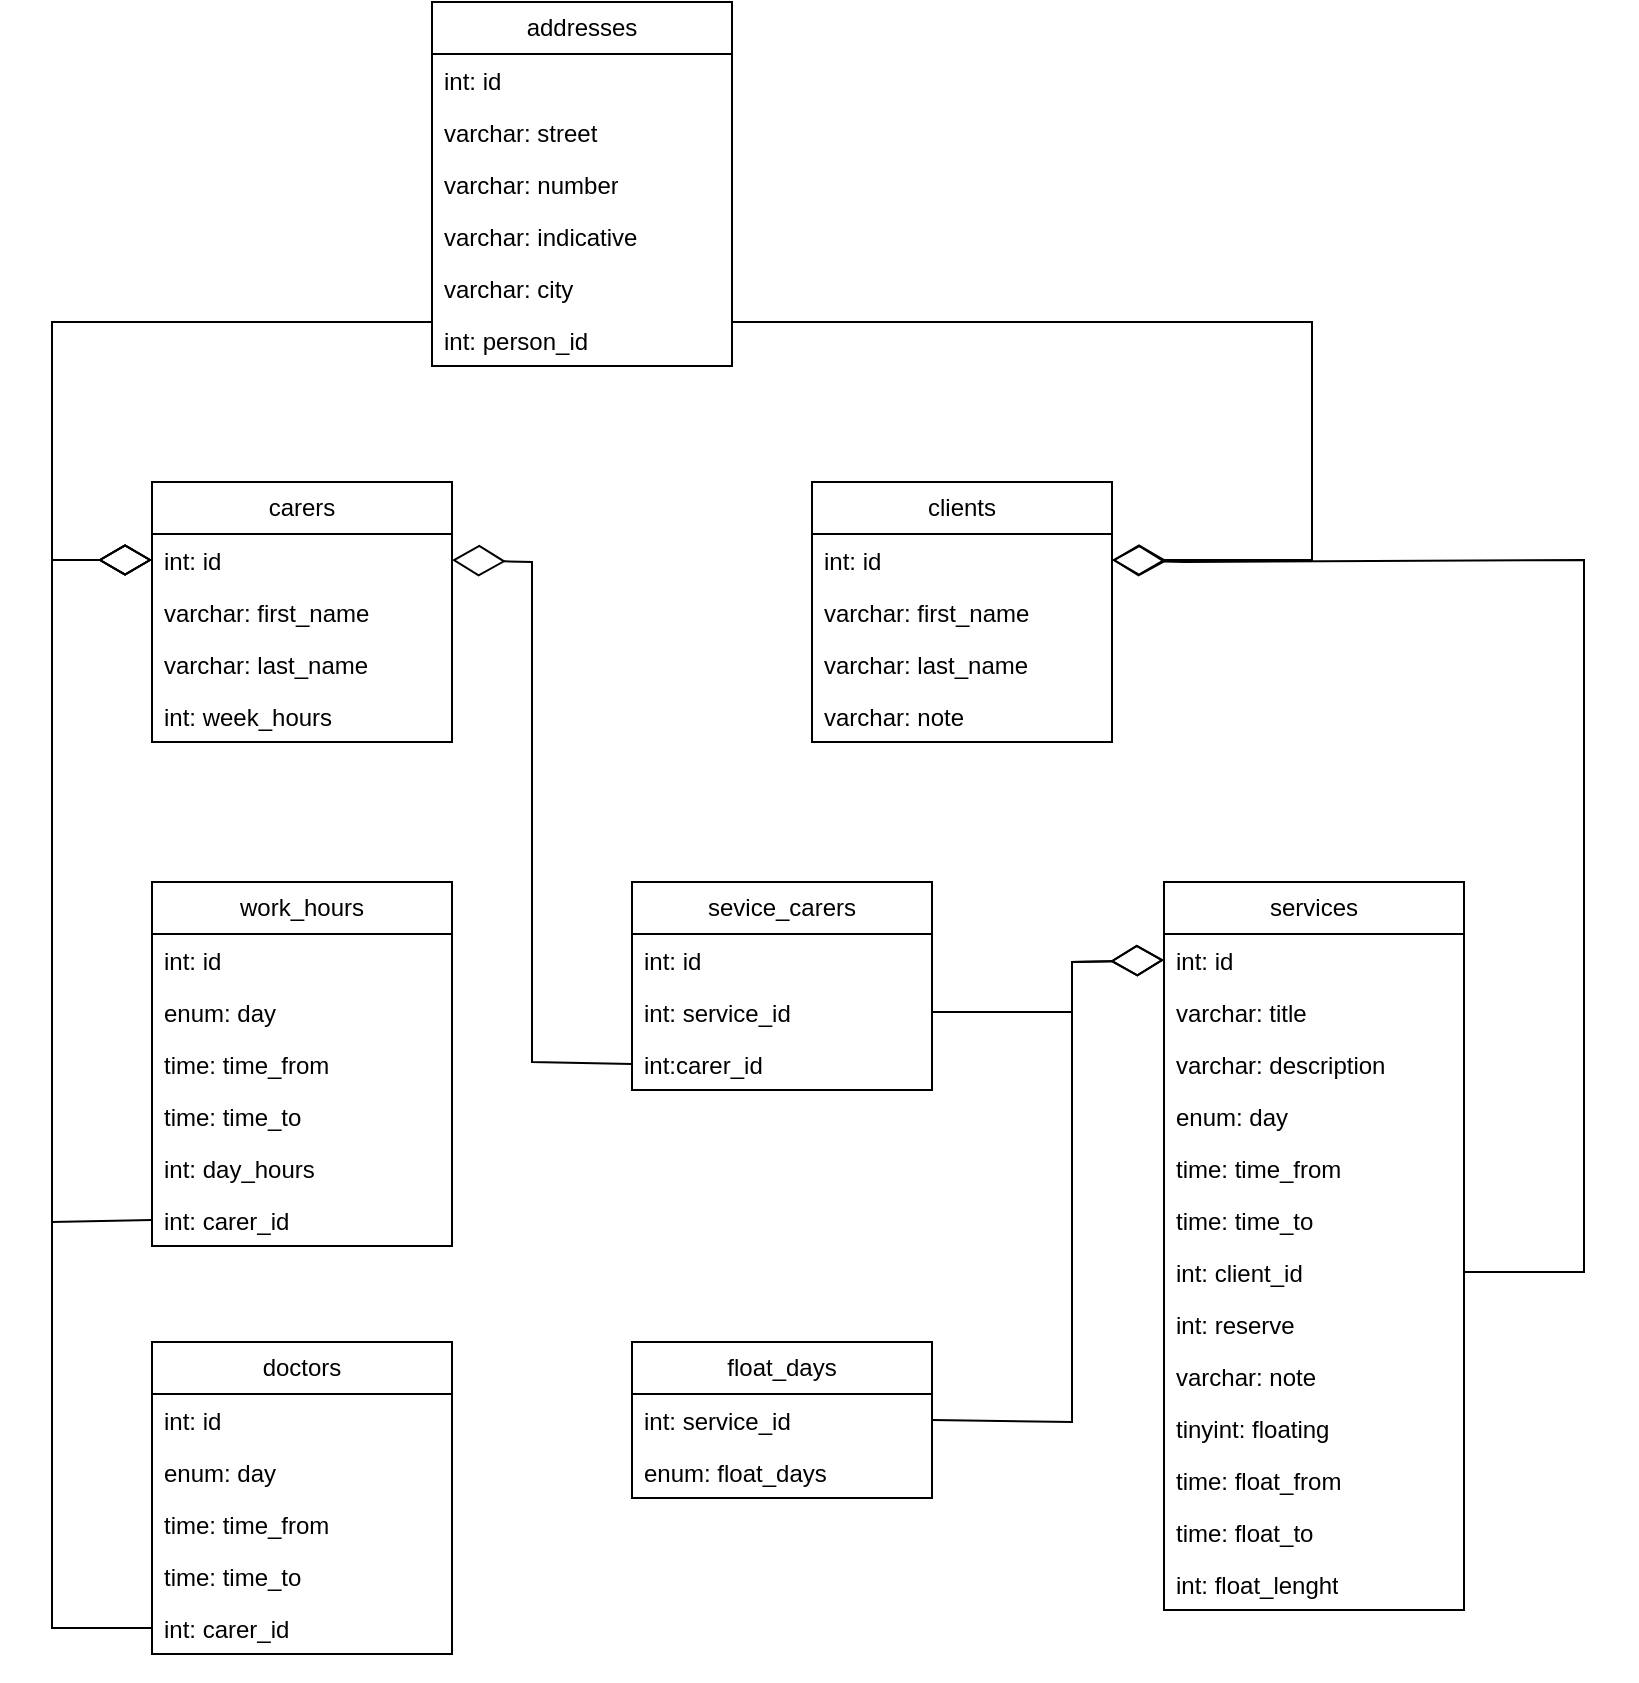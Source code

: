 <mxfile version="24.7.14">
  <diagram id="C5RBs43oDa-KdzZeNtuy" name="Page-1">
    <mxGraphModel dx="1678" dy="888" grid="1" gridSize="10" guides="1" tooltips="1" connect="1" arrows="1" fold="1" page="1" pageScale="1" pageWidth="827" pageHeight="1169" math="0" shadow="0">
      <root>
        <mxCell id="WIyWlLk6GJQsqaUBKTNV-0" />
        <mxCell id="WIyWlLk6GJQsqaUBKTNV-1" parent="WIyWlLk6GJQsqaUBKTNV-0" />
        <mxCell id="ezaj65RLWQcg5phsYEvT-1" value="carers" style="swimlane;fontStyle=0;childLayout=stackLayout;horizontal=1;startSize=26;fillColor=none;horizontalStack=0;resizeParent=1;resizeParentMax=0;resizeLast=0;collapsible=1;marginBottom=0;whiteSpace=wrap;html=1;" parent="WIyWlLk6GJQsqaUBKTNV-1" vertex="1">
          <mxGeometry x="81" y="260" width="150" height="130" as="geometry" />
        </mxCell>
        <mxCell id="ezaj65RLWQcg5phsYEvT-2" value="int: id" style="text;strokeColor=none;fillColor=none;align=left;verticalAlign=top;spacingLeft=4;spacingRight=4;overflow=hidden;rotatable=0;points=[[0,0.5],[1,0.5]];portConstraint=eastwest;whiteSpace=wrap;html=1;" parent="ezaj65RLWQcg5phsYEvT-1" vertex="1">
          <mxGeometry y="26" width="150" height="26" as="geometry" />
        </mxCell>
        <mxCell id="ezaj65RLWQcg5phsYEvT-3" value="varchar: first_name" style="text;strokeColor=none;fillColor=none;align=left;verticalAlign=top;spacingLeft=4;spacingRight=4;overflow=hidden;rotatable=0;points=[[0,0.5],[1,0.5]];portConstraint=eastwest;whiteSpace=wrap;html=1;" parent="ezaj65RLWQcg5phsYEvT-1" vertex="1">
          <mxGeometry y="52" width="150" height="26" as="geometry" />
        </mxCell>
        <mxCell id="ezaj65RLWQcg5phsYEvT-4" value="varchar: last_name" style="text;strokeColor=none;fillColor=none;align=left;verticalAlign=top;spacingLeft=4;spacingRight=4;overflow=hidden;rotatable=0;points=[[0,0.5],[1,0.5]];portConstraint=eastwest;whiteSpace=wrap;html=1;" parent="ezaj65RLWQcg5phsYEvT-1" vertex="1">
          <mxGeometry y="78" width="150" height="26" as="geometry" />
        </mxCell>
        <mxCell id="ezaj65RLWQcg5phsYEvT-5" value="int: week_hours" style="text;strokeColor=none;fillColor=none;align=left;verticalAlign=top;spacingLeft=4;spacingRight=4;overflow=hidden;rotatable=0;points=[[0,0.5],[1,0.5]];portConstraint=eastwest;whiteSpace=wrap;html=1;" parent="ezaj65RLWQcg5phsYEvT-1" vertex="1">
          <mxGeometry y="104" width="150" height="26" as="geometry" />
        </mxCell>
        <mxCell id="ezaj65RLWQcg5phsYEvT-6" value="clients" style="swimlane;fontStyle=0;childLayout=stackLayout;horizontal=1;startSize=26;fillColor=none;horizontalStack=0;resizeParent=1;resizeParentMax=0;resizeLast=0;collapsible=1;marginBottom=0;whiteSpace=wrap;html=1;" parent="WIyWlLk6GJQsqaUBKTNV-1" vertex="1">
          <mxGeometry x="411" y="260" width="150" height="130" as="geometry" />
        </mxCell>
        <mxCell id="ezaj65RLWQcg5phsYEvT-7" value="int: id" style="text;strokeColor=none;fillColor=none;align=left;verticalAlign=top;spacingLeft=4;spacingRight=4;overflow=hidden;rotatable=0;points=[[0,0.5],[1,0.5]];portConstraint=eastwest;whiteSpace=wrap;html=1;" parent="ezaj65RLWQcg5phsYEvT-6" vertex="1">
          <mxGeometry y="26" width="150" height="26" as="geometry" />
        </mxCell>
        <mxCell id="ezaj65RLWQcg5phsYEvT-8" value="varchar: first_name" style="text;strokeColor=none;fillColor=none;align=left;verticalAlign=top;spacingLeft=4;spacingRight=4;overflow=hidden;rotatable=0;points=[[0,0.5],[1,0.5]];portConstraint=eastwest;whiteSpace=wrap;html=1;" parent="ezaj65RLWQcg5phsYEvT-6" vertex="1">
          <mxGeometry y="52" width="150" height="26" as="geometry" />
        </mxCell>
        <mxCell id="ezaj65RLWQcg5phsYEvT-9" value="varchar: last_name" style="text;strokeColor=none;fillColor=none;align=left;verticalAlign=top;spacingLeft=4;spacingRight=4;overflow=hidden;rotatable=0;points=[[0,0.5],[1,0.5]];portConstraint=eastwest;whiteSpace=wrap;html=1;" parent="ezaj65RLWQcg5phsYEvT-6" vertex="1">
          <mxGeometry y="78" width="150" height="26" as="geometry" />
        </mxCell>
        <mxCell id="ezaj65RLWQcg5phsYEvT-10" value="varchar: note" style="text;strokeColor=none;fillColor=none;align=left;verticalAlign=top;spacingLeft=4;spacingRight=4;overflow=hidden;rotatable=0;points=[[0,0.5],[1,0.5]];portConstraint=eastwest;whiteSpace=wrap;html=1;" parent="ezaj65RLWQcg5phsYEvT-6" vertex="1">
          <mxGeometry y="104" width="150" height="26" as="geometry" />
        </mxCell>
        <mxCell id="ezaj65RLWQcg5phsYEvT-11" value="addresses" style="swimlane;fontStyle=0;childLayout=stackLayout;horizontal=1;startSize=26;fillColor=none;horizontalStack=0;resizeParent=1;resizeParentMax=0;resizeLast=0;collapsible=1;marginBottom=0;whiteSpace=wrap;html=1;" parent="WIyWlLk6GJQsqaUBKTNV-1" vertex="1">
          <mxGeometry x="221" y="20" width="150" height="182" as="geometry" />
        </mxCell>
        <mxCell id="ezaj65RLWQcg5phsYEvT-12" value="int: id" style="text;strokeColor=none;fillColor=none;align=left;verticalAlign=top;spacingLeft=4;spacingRight=4;overflow=hidden;rotatable=0;points=[[0,0.5],[1,0.5]];portConstraint=eastwest;whiteSpace=wrap;html=1;" parent="ezaj65RLWQcg5phsYEvT-11" vertex="1">
          <mxGeometry y="26" width="150" height="26" as="geometry" />
        </mxCell>
        <mxCell id="ezaj65RLWQcg5phsYEvT-13" value="varchar: street" style="text;strokeColor=none;fillColor=none;align=left;verticalAlign=top;spacingLeft=4;spacingRight=4;overflow=hidden;rotatable=0;points=[[0,0.5],[1,0.5]];portConstraint=eastwest;whiteSpace=wrap;html=1;" parent="ezaj65RLWQcg5phsYEvT-11" vertex="1">
          <mxGeometry y="52" width="150" height="26" as="geometry" />
        </mxCell>
        <mxCell id="ezaj65RLWQcg5phsYEvT-14" value="varchar: number" style="text;strokeColor=none;fillColor=none;align=left;verticalAlign=top;spacingLeft=4;spacingRight=4;overflow=hidden;rotatable=0;points=[[0,0.5],[1,0.5]];portConstraint=eastwest;whiteSpace=wrap;html=1;" parent="ezaj65RLWQcg5phsYEvT-11" vertex="1">
          <mxGeometry y="78" width="150" height="26" as="geometry" />
        </mxCell>
        <mxCell id="ezaj65RLWQcg5phsYEvT-15" value="varchar: indicative" style="text;strokeColor=none;fillColor=none;align=left;verticalAlign=top;spacingLeft=4;spacingRight=4;overflow=hidden;rotatable=0;points=[[0,0.5],[1,0.5]];portConstraint=eastwest;whiteSpace=wrap;html=1;" parent="ezaj65RLWQcg5phsYEvT-11" vertex="1">
          <mxGeometry y="104" width="150" height="26" as="geometry" />
        </mxCell>
        <mxCell id="ezaj65RLWQcg5phsYEvT-16" value="varchar: city" style="text;strokeColor=none;fillColor=none;align=left;verticalAlign=top;spacingLeft=4;spacingRight=4;overflow=hidden;rotatable=0;points=[[0,0.5],[1,0.5]];portConstraint=eastwest;whiteSpace=wrap;html=1;" parent="ezaj65RLWQcg5phsYEvT-11" vertex="1">
          <mxGeometry y="130" width="150" height="26" as="geometry" />
        </mxCell>
        <mxCell id="ezaj65RLWQcg5phsYEvT-17" value="int: person_id" style="text;strokeColor=none;fillColor=none;align=left;verticalAlign=top;spacingLeft=4;spacingRight=4;overflow=hidden;rotatable=0;points=[[0,0.5],[1,0.5]];portConstraint=eastwest;whiteSpace=wrap;html=1;" parent="ezaj65RLWQcg5phsYEvT-11" vertex="1">
          <mxGeometry y="156" width="150" height="26" as="geometry" />
        </mxCell>
        <mxCell id="ezaj65RLWQcg5phsYEvT-18" value="" style="endArrow=diamondThin;endFill=0;endSize=24;html=1;rounded=0;exitX=0;exitY=0.154;exitDx=0;exitDy=0;exitPerimeter=0;entryX=0;entryY=0.5;entryDx=0;entryDy=0;" parent="WIyWlLk6GJQsqaUBKTNV-1" source="ezaj65RLWQcg5phsYEvT-17" target="ezaj65RLWQcg5phsYEvT-2" edge="1">
          <mxGeometry width="160" relative="1" as="geometry">
            <mxPoint x="31" y="150" as="sourcePoint" />
            <mxPoint x="191" y="150" as="targetPoint" />
            <Array as="points">
              <mxPoint x="31" y="180" />
              <mxPoint x="31" y="240" />
              <mxPoint x="31" y="299" />
            </Array>
          </mxGeometry>
        </mxCell>
        <mxCell id="ezaj65RLWQcg5phsYEvT-19" value="" style="endArrow=diamondThin;endFill=0;endSize=24;html=1;rounded=0;entryX=1;entryY=0.5;entryDx=0;entryDy=0;entryPerimeter=0;exitX=1;exitY=0.154;exitDx=0;exitDy=0;exitPerimeter=0;" parent="WIyWlLk6GJQsqaUBKTNV-1" source="ezaj65RLWQcg5phsYEvT-17" target="ezaj65RLWQcg5phsYEvT-7" edge="1">
          <mxGeometry width="160" relative="1" as="geometry">
            <mxPoint x="401" y="180" as="sourcePoint" />
            <mxPoint x="691" y="120" as="targetPoint" />
            <Array as="points">
              <mxPoint x="661" y="180" />
              <mxPoint x="661" y="299" />
            </Array>
          </mxGeometry>
        </mxCell>
        <mxCell id="ezaj65RLWQcg5phsYEvT-20" value="work_hours" style="swimlane;fontStyle=0;childLayout=stackLayout;horizontal=1;startSize=26;fillColor=none;horizontalStack=0;resizeParent=1;resizeParentMax=0;resizeLast=0;collapsible=1;marginBottom=0;whiteSpace=wrap;html=1;" parent="WIyWlLk6GJQsqaUBKTNV-1" vertex="1">
          <mxGeometry x="81" y="460" width="150" height="182" as="geometry" />
        </mxCell>
        <mxCell id="ezaj65RLWQcg5phsYEvT-21" value="int: id" style="text;strokeColor=none;fillColor=none;align=left;verticalAlign=top;spacingLeft=4;spacingRight=4;overflow=hidden;rotatable=0;points=[[0,0.5],[1,0.5]];portConstraint=eastwest;whiteSpace=wrap;html=1;" parent="ezaj65RLWQcg5phsYEvT-20" vertex="1">
          <mxGeometry y="26" width="150" height="26" as="geometry" />
        </mxCell>
        <mxCell id="ezaj65RLWQcg5phsYEvT-22" value="enum: day" style="text;strokeColor=none;fillColor=none;align=left;verticalAlign=top;spacingLeft=4;spacingRight=4;overflow=hidden;rotatable=0;points=[[0,0.5],[1,0.5]];portConstraint=eastwest;whiteSpace=wrap;html=1;" parent="ezaj65RLWQcg5phsYEvT-20" vertex="1">
          <mxGeometry y="52" width="150" height="26" as="geometry" />
        </mxCell>
        <mxCell id="ezaj65RLWQcg5phsYEvT-23" value="time: time_from" style="text;strokeColor=none;fillColor=none;align=left;verticalAlign=top;spacingLeft=4;spacingRight=4;overflow=hidden;rotatable=0;points=[[0,0.5],[1,0.5]];portConstraint=eastwest;whiteSpace=wrap;html=1;" parent="ezaj65RLWQcg5phsYEvT-20" vertex="1">
          <mxGeometry y="78" width="150" height="26" as="geometry" />
        </mxCell>
        <mxCell id="ezaj65RLWQcg5phsYEvT-24" value="time: time_to" style="text;strokeColor=none;fillColor=none;align=left;verticalAlign=top;spacingLeft=4;spacingRight=4;overflow=hidden;rotatable=0;points=[[0,0.5],[1,0.5]];portConstraint=eastwest;whiteSpace=wrap;html=1;" parent="ezaj65RLWQcg5phsYEvT-20" vertex="1">
          <mxGeometry y="104" width="150" height="26" as="geometry" />
        </mxCell>
        <mxCell id="ezaj65RLWQcg5phsYEvT-25" value="int: day_hours" style="text;strokeColor=none;fillColor=none;align=left;verticalAlign=top;spacingLeft=4;spacingRight=4;overflow=hidden;rotatable=0;points=[[0,0.5],[1,0.5]];portConstraint=eastwest;whiteSpace=wrap;html=1;" parent="ezaj65RLWQcg5phsYEvT-20" vertex="1">
          <mxGeometry y="130" width="150" height="26" as="geometry" />
        </mxCell>
        <mxCell id="ezaj65RLWQcg5phsYEvT-26" value="int: carer_id" style="text;strokeColor=none;fillColor=none;align=left;verticalAlign=top;spacingLeft=4;spacingRight=4;overflow=hidden;rotatable=0;points=[[0,0.5],[1,0.5]];portConstraint=eastwest;whiteSpace=wrap;html=1;" parent="ezaj65RLWQcg5phsYEvT-20" vertex="1">
          <mxGeometry y="156" width="150" height="26" as="geometry" />
        </mxCell>
        <mxCell id="ezaj65RLWQcg5phsYEvT-27" value="" style="endArrow=diamondThin;endFill=0;endSize=24;html=1;rounded=0;entryX=0;entryY=0.5;entryDx=0;entryDy=0;exitX=0;exitY=0.5;exitDx=0;exitDy=0;" parent="WIyWlLk6GJQsqaUBKTNV-1" source="ezaj65RLWQcg5phsYEvT-26" target="ezaj65RLWQcg5phsYEvT-2" edge="1">
          <mxGeometry width="160" relative="1" as="geometry">
            <mxPoint x="-129" y="590" as="sourcePoint" />
            <mxPoint x="31" y="590" as="targetPoint" />
            <Array as="points">
              <mxPoint x="31" y="630" />
              <mxPoint x="31" y="299" />
            </Array>
          </mxGeometry>
        </mxCell>
        <mxCell id="ezaj65RLWQcg5phsYEvT-28" value="doctors" style="swimlane;fontStyle=0;childLayout=stackLayout;horizontal=1;startSize=26;fillColor=none;horizontalStack=0;resizeParent=1;resizeParentMax=0;resizeLast=0;collapsible=1;marginBottom=0;whiteSpace=wrap;html=1;" parent="WIyWlLk6GJQsqaUBKTNV-1" vertex="1">
          <mxGeometry x="81" y="690" width="150" height="156" as="geometry" />
        </mxCell>
        <mxCell id="ezaj65RLWQcg5phsYEvT-29" value="int: id" style="text;strokeColor=none;fillColor=none;align=left;verticalAlign=top;spacingLeft=4;spacingRight=4;overflow=hidden;rotatable=0;points=[[0,0.5],[1,0.5]];portConstraint=eastwest;whiteSpace=wrap;html=1;" parent="ezaj65RLWQcg5phsYEvT-28" vertex="1">
          <mxGeometry y="26" width="150" height="26" as="geometry" />
        </mxCell>
        <mxCell id="ezaj65RLWQcg5phsYEvT-30" value="enum: day" style="text;strokeColor=none;fillColor=none;align=left;verticalAlign=top;spacingLeft=4;spacingRight=4;overflow=hidden;rotatable=0;points=[[0,0.5],[1,0.5]];portConstraint=eastwest;whiteSpace=wrap;html=1;" parent="ezaj65RLWQcg5phsYEvT-28" vertex="1">
          <mxGeometry y="52" width="150" height="26" as="geometry" />
        </mxCell>
        <mxCell id="ezaj65RLWQcg5phsYEvT-31" value="time: time_from" style="text;strokeColor=none;fillColor=none;align=left;verticalAlign=top;spacingLeft=4;spacingRight=4;overflow=hidden;rotatable=0;points=[[0,0.5],[1,0.5]];portConstraint=eastwest;whiteSpace=wrap;html=1;" parent="ezaj65RLWQcg5phsYEvT-28" vertex="1">
          <mxGeometry y="78" width="150" height="26" as="geometry" />
        </mxCell>
        <mxCell id="ezaj65RLWQcg5phsYEvT-32" value="time: time_to" style="text;strokeColor=none;fillColor=none;align=left;verticalAlign=top;spacingLeft=4;spacingRight=4;overflow=hidden;rotatable=0;points=[[0,0.5],[1,0.5]];portConstraint=eastwest;whiteSpace=wrap;html=1;" parent="ezaj65RLWQcg5phsYEvT-28" vertex="1">
          <mxGeometry y="104" width="150" height="26" as="geometry" />
        </mxCell>
        <mxCell id="ezaj65RLWQcg5phsYEvT-34" value="int: carer_id" style="text;strokeColor=none;fillColor=none;align=left;verticalAlign=top;spacingLeft=4;spacingRight=4;overflow=hidden;rotatable=0;points=[[0,0.5],[1,0.5]];portConstraint=eastwest;whiteSpace=wrap;html=1;" parent="ezaj65RLWQcg5phsYEvT-28" vertex="1">
          <mxGeometry y="130" width="150" height="26" as="geometry" />
        </mxCell>
        <mxCell id="ezaj65RLWQcg5phsYEvT-35" value="" style="endArrow=diamondThin;endFill=0;endSize=24;html=1;rounded=0;entryX=0;entryY=0.5;entryDx=0;entryDy=0;exitX=0;exitY=0.5;exitDx=0;exitDy=0;" parent="WIyWlLk6GJQsqaUBKTNV-1" source="ezaj65RLWQcg5phsYEvT-34" target="ezaj65RLWQcg5phsYEvT-2" edge="1">
          <mxGeometry width="160" relative="1" as="geometry">
            <mxPoint x="-149" y="640" as="sourcePoint" />
            <mxPoint x="11" y="640" as="targetPoint" />
            <Array as="points">
              <mxPoint x="31" y="833" />
              <mxPoint x="31" y="299" />
            </Array>
          </mxGeometry>
        </mxCell>
        <mxCell id="ezaj65RLWQcg5phsYEvT-36" value="services" style="swimlane;fontStyle=0;childLayout=stackLayout;horizontal=1;startSize=26;fillColor=none;horizontalStack=0;resizeParent=1;resizeParentMax=0;resizeLast=0;collapsible=1;marginBottom=0;whiteSpace=wrap;html=1;" parent="WIyWlLk6GJQsqaUBKTNV-1" vertex="1">
          <mxGeometry x="587" y="460" width="150" height="364" as="geometry" />
        </mxCell>
        <mxCell id="ezaj65RLWQcg5phsYEvT-37" value="int: id" style="text;strokeColor=none;fillColor=none;align=left;verticalAlign=top;spacingLeft=4;spacingRight=4;overflow=hidden;rotatable=0;points=[[0,0.5],[1,0.5]];portConstraint=eastwest;whiteSpace=wrap;html=1;" parent="ezaj65RLWQcg5phsYEvT-36" vertex="1">
          <mxGeometry y="26" width="150" height="26" as="geometry" />
        </mxCell>
        <mxCell id="ezaj65RLWQcg5phsYEvT-43" value="varchar: title" style="text;strokeColor=none;fillColor=none;align=left;verticalAlign=top;spacingLeft=4;spacingRight=4;overflow=hidden;rotatable=0;points=[[0,0.5],[1,0.5]];portConstraint=eastwest;whiteSpace=wrap;html=1;" parent="ezaj65RLWQcg5phsYEvT-36" vertex="1">
          <mxGeometry y="52" width="150" height="26" as="geometry" />
        </mxCell>
        <mxCell id="ezaj65RLWQcg5phsYEvT-44" value="varchar: description" style="text;strokeColor=none;fillColor=none;align=left;verticalAlign=top;spacingLeft=4;spacingRight=4;overflow=hidden;rotatable=0;points=[[0,0.5],[1,0.5]];portConstraint=eastwest;whiteSpace=wrap;html=1;" parent="ezaj65RLWQcg5phsYEvT-36" vertex="1">
          <mxGeometry y="78" width="150" height="26" as="geometry" />
        </mxCell>
        <mxCell id="ezaj65RLWQcg5phsYEvT-38" value="enum: day" style="text;strokeColor=none;fillColor=none;align=left;verticalAlign=top;spacingLeft=4;spacingRight=4;overflow=hidden;rotatable=0;points=[[0,0.5],[1,0.5]];portConstraint=eastwest;whiteSpace=wrap;html=1;" parent="ezaj65RLWQcg5phsYEvT-36" vertex="1">
          <mxGeometry y="104" width="150" height="26" as="geometry" />
        </mxCell>
        <mxCell id="ezaj65RLWQcg5phsYEvT-39" value="time: time_from" style="text;strokeColor=none;fillColor=none;align=left;verticalAlign=top;spacingLeft=4;spacingRight=4;overflow=hidden;rotatable=0;points=[[0,0.5],[1,0.5]];portConstraint=eastwest;whiteSpace=wrap;html=1;" parent="ezaj65RLWQcg5phsYEvT-36" vertex="1">
          <mxGeometry y="130" width="150" height="26" as="geometry" />
        </mxCell>
        <mxCell id="ezaj65RLWQcg5phsYEvT-40" value="time: time_to" style="text;strokeColor=none;fillColor=none;align=left;verticalAlign=top;spacingLeft=4;spacingRight=4;overflow=hidden;rotatable=0;points=[[0,0.5],[1,0.5]];portConstraint=eastwest;whiteSpace=wrap;html=1;" parent="ezaj65RLWQcg5phsYEvT-36" vertex="1">
          <mxGeometry y="156" width="150" height="26" as="geometry" />
        </mxCell>
        <mxCell id="ezaj65RLWQcg5phsYEvT-42" value="int: client_id" style="text;strokeColor=none;fillColor=none;align=left;verticalAlign=top;spacingLeft=4;spacingRight=4;overflow=hidden;rotatable=0;points=[[0,0.5],[1,0.5]];portConstraint=eastwest;whiteSpace=wrap;html=1;" parent="ezaj65RLWQcg5phsYEvT-36" vertex="1">
          <mxGeometry y="182" width="150" height="26" as="geometry" />
        </mxCell>
        <mxCell id="ezaj65RLWQcg5phsYEvT-41" value="int: reserve" style="text;strokeColor=none;fillColor=none;align=left;verticalAlign=top;spacingLeft=4;spacingRight=4;overflow=hidden;rotatable=0;points=[[0,0.5],[1,0.5]];portConstraint=eastwest;whiteSpace=wrap;html=1;" parent="ezaj65RLWQcg5phsYEvT-36" vertex="1">
          <mxGeometry y="208" width="150" height="26" as="geometry" />
        </mxCell>
        <mxCell id="ezaj65RLWQcg5phsYEvT-45" value="varchar: note" style="text;strokeColor=none;fillColor=none;align=left;verticalAlign=top;spacingLeft=4;spacingRight=4;overflow=hidden;rotatable=0;points=[[0,0.5],[1,0.5]];portConstraint=eastwest;whiteSpace=wrap;html=1;" parent="ezaj65RLWQcg5phsYEvT-36" vertex="1">
          <mxGeometry y="234" width="150" height="26" as="geometry" />
        </mxCell>
        <mxCell id="ezaj65RLWQcg5phsYEvT-46" value="tinyint: floating" style="text;strokeColor=none;fillColor=none;align=left;verticalAlign=top;spacingLeft=4;spacingRight=4;overflow=hidden;rotatable=0;points=[[0,0.5],[1,0.5]];portConstraint=eastwest;whiteSpace=wrap;html=1;" parent="ezaj65RLWQcg5phsYEvT-36" vertex="1">
          <mxGeometry y="260" width="150" height="26" as="geometry" />
        </mxCell>
        <mxCell id="ezaj65RLWQcg5phsYEvT-47" value="time: float_from" style="text;strokeColor=none;fillColor=none;align=left;verticalAlign=top;spacingLeft=4;spacingRight=4;overflow=hidden;rotatable=0;points=[[0,0.5],[1,0.5]];portConstraint=eastwest;whiteSpace=wrap;html=1;" parent="ezaj65RLWQcg5phsYEvT-36" vertex="1">
          <mxGeometry y="286" width="150" height="26" as="geometry" />
        </mxCell>
        <mxCell id="ezaj65RLWQcg5phsYEvT-48" value="time: float_to" style="text;strokeColor=none;fillColor=none;align=left;verticalAlign=top;spacingLeft=4;spacingRight=4;overflow=hidden;rotatable=0;points=[[0,0.5],[1,0.5]];portConstraint=eastwest;whiteSpace=wrap;html=1;" parent="ezaj65RLWQcg5phsYEvT-36" vertex="1">
          <mxGeometry y="312" width="150" height="26" as="geometry" />
        </mxCell>
        <mxCell id="ezaj65RLWQcg5phsYEvT-49" value="int: float_lenght" style="text;strokeColor=none;fillColor=none;align=left;verticalAlign=top;spacingLeft=4;spacingRight=4;overflow=hidden;rotatable=0;points=[[0,0.5],[1,0.5]];portConstraint=eastwest;whiteSpace=wrap;html=1;" parent="ezaj65RLWQcg5phsYEvT-36" vertex="1">
          <mxGeometry y="338" width="150" height="26" as="geometry" />
        </mxCell>
        <mxCell id="ezaj65RLWQcg5phsYEvT-50" value="" style="endArrow=diamondThin;endFill=0;endSize=24;html=1;rounded=0;entryX=1;entryY=0.5;entryDx=0;entryDy=0;exitX=1;exitY=0.5;exitDx=0;exitDy=0;" parent="WIyWlLk6GJQsqaUBKTNV-1" source="ezaj65RLWQcg5phsYEvT-42" target="ezaj65RLWQcg5phsYEvT-7" edge="1">
          <mxGeometry width="160" relative="1" as="geometry">
            <mxPoint x="562" y="650" as="sourcePoint" />
            <mxPoint x="562" y="300" as="targetPoint" />
            <Array as="points">
              <mxPoint x="797" y="655" />
              <mxPoint x="797" y="299" />
              <mxPoint x="597" y="300" />
            </Array>
          </mxGeometry>
        </mxCell>
        <mxCell id="ezaj65RLWQcg5phsYEvT-52" value="float_days" style="swimlane;fontStyle=0;childLayout=stackLayout;horizontal=1;startSize=26;fillColor=none;horizontalStack=0;resizeParent=1;resizeParentMax=0;resizeLast=0;collapsible=1;marginBottom=0;whiteSpace=wrap;html=1;" parent="WIyWlLk6GJQsqaUBKTNV-1" vertex="1">
          <mxGeometry x="321" y="690" width="150" height="78" as="geometry" />
        </mxCell>
        <mxCell id="ezaj65RLWQcg5phsYEvT-53" value="int: service_id" style="text;strokeColor=none;fillColor=none;align=left;verticalAlign=top;spacingLeft=4;spacingRight=4;overflow=hidden;rotatable=0;points=[[0,0.5],[1,0.5]];portConstraint=eastwest;whiteSpace=wrap;html=1;" parent="ezaj65RLWQcg5phsYEvT-52" vertex="1">
          <mxGeometry y="26" width="150" height="26" as="geometry" />
        </mxCell>
        <mxCell id="ezaj65RLWQcg5phsYEvT-54" value="enum: float_days" style="text;strokeColor=none;fillColor=none;align=left;verticalAlign=top;spacingLeft=4;spacingRight=4;overflow=hidden;rotatable=0;points=[[0,0.5],[1,0.5]];portConstraint=eastwest;whiteSpace=wrap;html=1;" parent="ezaj65RLWQcg5phsYEvT-52" vertex="1">
          <mxGeometry y="52" width="150" height="26" as="geometry" />
        </mxCell>
        <mxCell id="ezaj65RLWQcg5phsYEvT-57" value="" style="endArrow=diamondThin;endFill=0;endSize=24;html=1;rounded=0;exitX=1;exitY=0.5;exitDx=0;exitDy=0;entryX=0;entryY=0.5;entryDx=0;entryDy=0;" parent="WIyWlLk6GJQsqaUBKTNV-1" source="ezaj65RLWQcg5phsYEvT-53" target="ezaj65RLWQcg5phsYEvT-37" edge="1">
          <mxGeometry width="160" relative="1" as="geometry">
            <mxPoint x="507" y="619" as="sourcePoint" />
            <mxPoint x="824" y="600" as="targetPoint" />
            <Array as="points">
              <mxPoint x="541" y="730" />
              <mxPoint x="541" y="500" />
            </Array>
          </mxGeometry>
        </mxCell>
        <mxCell id="ezaj65RLWQcg5phsYEvT-58" value="sevice_carers" style="swimlane;fontStyle=0;childLayout=stackLayout;horizontal=1;startSize=26;fillColor=none;horizontalStack=0;resizeParent=1;resizeParentMax=0;resizeLast=0;collapsible=1;marginBottom=0;whiteSpace=wrap;html=1;" parent="WIyWlLk6GJQsqaUBKTNV-1" vertex="1">
          <mxGeometry x="321" y="460" width="150" height="104" as="geometry" />
        </mxCell>
        <mxCell id="ezaj65RLWQcg5phsYEvT-59" value="int: id" style="text;strokeColor=none;fillColor=none;align=left;verticalAlign=top;spacingLeft=4;spacingRight=4;overflow=hidden;rotatable=0;points=[[0,0.5],[1,0.5]];portConstraint=eastwest;whiteSpace=wrap;html=1;" parent="ezaj65RLWQcg5phsYEvT-58" vertex="1">
          <mxGeometry y="26" width="150" height="26" as="geometry" />
        </mxCell>
        <mxCell id="ezaj65RLWQcg5phsYEvT-60" value="int: service_id" style="text;strokeColor=none;fillColor=none;align=left;verticalAlign=top;spacingLeft=4;spacingRight=4;overflow=hidden;rotatable=0;points=[[0,0.5],[1,0.5]];portConstraint=eastwest;whiteSpace=wrap;html=1;" parent="ezaj65RLWQcg5phsYEvT-58" vertex="1">
          <mxGeometry y="52" width="150" height="26" as="geometry" />
        </mxCell>
        <mxCell id="ezaj65RLWQcg5phsYEvT-61" value="int:carer_id" style="text;strokeColor=none;fillColor=none;align=left;verticalAlign=top;spacingLeft=4;spacingRight=4;overflow=hidden;rotatable=0;points=[[0,0.5],[1,0.5]];portConstraint=eastwest;whiteSpace=wrap;html=1;" parent="ezaj65RLWQcg5phsYEvT-58" vertex="1">
          <mxGeometry y="78" width="150" height="26" as="geometry" />
        </mxCell>
        <mxCell id="ezaj65RLWQcg5phsYEvT-62" value="" style="endArrow=diamondThin;endFill=0;endSize=24;html=1;rounded=0;exitX=1;exitY=0.5;exitDx=0;exitDy=0;entryX=0;entryY=0.5;entryDx=0;entryDy=0;" parent="WIyWlLk6GJQsqaUBKTNV-1" source="ezaj65RLWQcg5phsYEvT-60" target="ezaj65RLWQcg5phsYEvT-37" edge="1">
          <mxGeometry width="160" relative="1" as="geometry">
            <mxPoint x="351" y="620" as="sourcePoint" />
            <mxPoint x="511" y="620" as="targetPoint" />
            <Array as="points">
              <mxPoint x="541" y="525" />
              <mxPoint x="541" y="500" />
            </Array>
          </mxGeometry>
        </mxCell>
        <mxCell id="ezaj65RLWQcg5phsYEvT-63" value="" style="endArrow=diamondThin;endFill=0;endSize=24;html=1;rounded=0;exitX=0;exitY=0.5;exitDx=0;exitDy=0;entryX=1;entryY=0.5;entryDx=0;entryDy=0;" parent="WIyWlLk6GJQsqaUBKTNV-1" source="ezaj65RLWQcg5phsYEvT-61" target="ezaj65RLWQcg5phsYEvT-2" edge="1">
          <mxGeometry width="160" relative="1" as="geometry">
            <mxPoint x="281" y="610" as="sourcePoint" />
            <mxPoint x="441" y="610" as="targetPoint" />
            <Array as="points">
              <mxPoint x="271" y="550" />
              <mxPoint x="271" y="300" />
            </Array>
          </mxGeometry>
        </mxCell>
      </root>
    </mxGraphModel>
  </diagram>
</mxfile>
